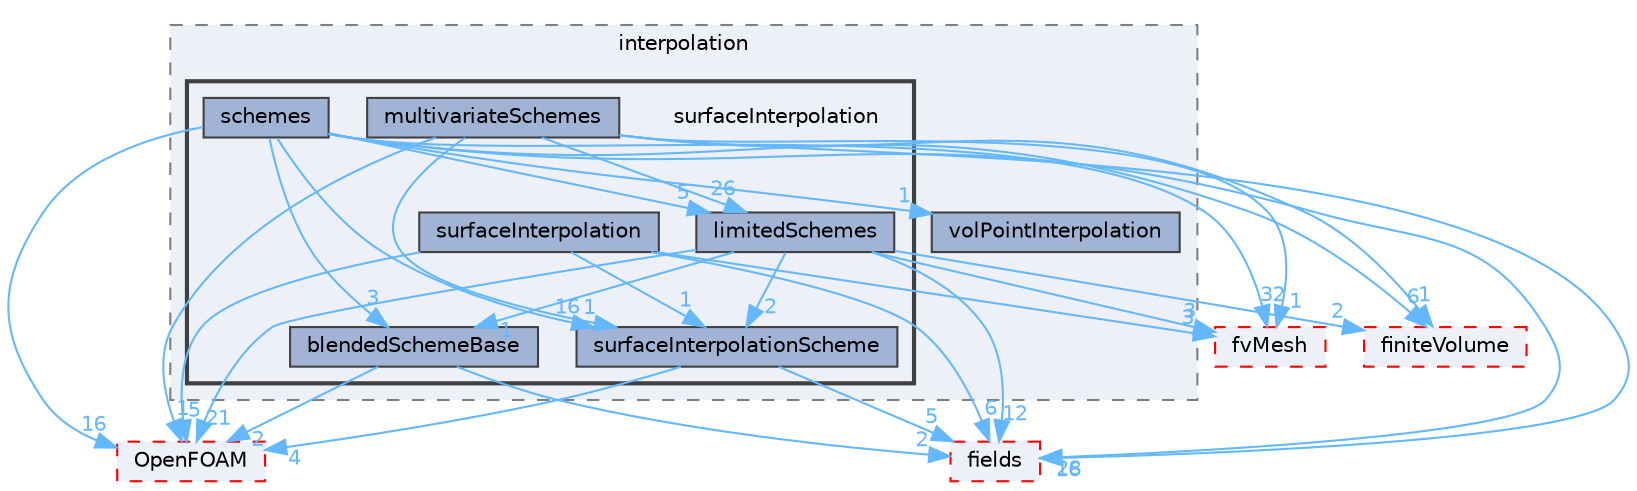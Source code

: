 digraph "src/finiteVolume/interpolation/surfaceInterpolation"
{
 // LATEX_PDF_SIZE
  bgcolor="transparent";
  edge [fontname=Helvetica,fontsize=10,labelfontname=Helvetica,labelfontsize=10];
  node [fontname=Helvetica,fontsize=10,shape=box,height=0.2,width=0.4];
  compound=true
  subgraph clusterdir_a586eb954e2e5e74ecf6fe95a2457777 {
    graph [ bgcolor="#edf0f7", pencolor="grey50", label="interpolation", fontname=Helvetica,fontsize=10 style="filled,dashed", URL="dir_a586eb954e2e5e74ecf6fe95a2457777.html",tooltip=""]
  dir_dd9fc39a8f9a2ae23f0e64eaf0f03929 [label="volPointInterpolation", fillcolor="#a2b4d6", color="grey25", style="filled", URL="dir_dd9fc39a8f9a2ae23f0e64eaf0f03929.html",tooltip=""];
  subgraph clusterdir_4df5f063103ed43a92094c50d9ef5fe1 {
    graph [ bgcolor="#edf0f7", pencolor="grey25", label="", fontname=Helvetica,fontsize=10 style="filled,bold", URL="dir_4df5f063103ed43a92094c50d9ef5fe1.html",tooltip=""]
    dir_4df5f063103ed43a92094c50d9ef5fe1 [shape=plaintext, label="surfaceInterpolation"];
  dir_12a067b830ecef67be6217f1ffe5344c [label="blendedSchemeBase", fillcolor="#a2b4d6", color="grey25", style="filled", URL="dir_12a067b830ecef67be6217f1ffe5344c.html",tooltip=""];
  dir_3b094e1ce2b3f641da0071aec2c4e694 [label="limitedSchemes", fillcolor="#a2b4d6", color="grey25", style="filled", URL="dir_3b094e1ce2b3f641da0071aec2c4e694.html",tooltip=""];
  dir_5f7556748bbd257c389f2aea3abf7cc0 [label="multivariateSchemes", fillcolor="#a2b4d6", color="grey25", style="filled", URL="dir_5f7556748bbd257c389f2aea3abf7cc0.html",tooltip=""];
  dir_deb7d71175aa940c147966c547ebcb7e [label="schemes", fillcolor="#a2b4d6", color="grey25", style="filled", URL="dir_deb7d71175aa940c147966c547ebcb7e.html",tooltip=""];
  dir_6a5239496b78780b2a0dad3fa92ab857 [label="surfaceInterpolation", fillcolor="#a2b4d6", color="grey25", style="filled", URL="dir_6a5239496b78780b2a0dad3fa92ab857.html",tooltip=""];
  dir_19d3b1afd53ea5e65e1bc53b79dacb85 [label="surfaceInterpolationScheme", fillcolor="#a2b4d6", color="grey25", style="filled", URL="dir_19d3b1afd53ea5e65e1bc53b79dacb85.html",tooltip=""];
  }
  }
  dir_25ab4a83a983f7bb7a38b7f63bb141b7 [label="fields", fillcolor="#edf0f7", color="red", style="filled,dashed", URL="dir_25ab4a83a983f7bb7a38b7f63bb141b7.html",tooltip=""];
  dir_2ea871e4defbdbd60808750cae643c63 [label="finiteVolume", fillcolor="#edf0f7", color="red", style="filled,dashed", URL="dir_2ea871e4defbdbd60808750cae643c63.html",tooltip=""];
  dir_c382fa095c9c33d8673c0dd60aaef275 [label="fvMesh", fillcolor="#edf0f7", color="red", style="filled,dashed", URL="dir_c382fa095c9c33d8673c0dd60aaef275.html",tooltip=""];
  dir_c5473ff19b20e6ec4dfe5c310b3778a8 [label="OpenFOAM", fillcolor="#edf0f7", color="red", style="filled,dashed", URL="dir_c5473ff19b20e6ec4dfe5c310b3778a8.html",tooltip=""];
  dir_12a067b830ecef67be6217f1ffe5344c->dir_25ab4a83a983f7bb7a38b7f63bb141b7 [headlabel="2", labeldistance=1.5 headhref="dir_000291_001332.html" href="dir_000291_001332.html" color="steelblue1" fontcolor="steelblue1"];
  dir_12a067b830ecef67be6217f1ffe5344c->dir_c5473ff19b20e6ec4dfe5c310b3778a8 [headlabel="2", labeldistance=1.5 headhref="dir_000291_002695.html" href="dir_000291_002695.html" color="steelblue1" fontcolor="steelblue1"];
  dir_3b094e1ce2b3f641da0071aec2c4e694->dir_12a067b830ecef67be6217f1ffe5344c [headlabel="1", labeldistance=1.5 headhref="dir_002165_000291.html" href="dir_002165_000291.html" color="steelblue1" fontcolor="steelblue1"];
  dir_3b094e1ce2b3f641da0071aec2c4e694->dir_25ab4a83a983f7bb7a38b7f63bb141b7 [headlabel="12", labeldistance=1.5 headhref="dir_002165_001332.html" href="dir_002165_001332.html" color="steelblue1" fontcolor="steelblue1"];
  dir_3b094e1ce2b3f641da0071aec2c4e694->dir_2ea871e4defbdbd60808750cae643c63 [headlabel="2", labeldistance=1.5 headhref="dir_002165_001388.html" href="dir_002165_001388.html" color="steelblue1" fontcolor="steelblue1"];
  dir_3b094e1ce2b3f641da0071aec2c4e694->dir_c382fa095c9c33d8673c0dd60aaef275 [headlabel="3", labeldistance=1.5 headhref="dir_002165_001544.html" href="dir_002165_001544.html" color="steelblue1" fontcolor="steelblue1"];
  dir_3b094e1ce2b3f641da0071aec2c4e694->dir_c5473ff19b20e6ec4dfe5c310b3778a8 [headlabel="21", labeldistance=1.5 headhref="dir_002165_002695.html" href="dir_002165_002695.html" color="steelblue1" fontcolor="steelblue1"];
  dir_3b094e1ce2b3f641da0071aec2c4e694->dir_19d3b1afd53ea5e65e1bc53b79dacb85 [headlabel="2", labeldistance=1.5 headhref="dir_002165_003849.html" href="dir_002165_003849.html" color="steelblue1" fontcolor="steelblue1"];
  dir_5f7556748bbd257c389f2aea3abf7cc0->dir_25ab4a83a983f7bb7a38b7f63bb141b7 [headlabel="16", labeldistance=1.5 headhref="dir_002503_001332.html" href="dir_002503_001332.html" color="steelblue1" fontcolor="steelblue1"];
  dir_5f7556748bbd257c389f2aea3abf7cc0->dir_3b094e1ce2b3f641da0071aec2c4e694 [headlabel="26", labeldistance=1.5 headhref="dir_002503_002165.html" href="dir_002503_002165.html" color="steelblue1" fontcolor="steelblue1"];
  dir_5f7556748bbd257c389f2aea3abf7cc0->dir_2ea871e4defbdbd60808750cae643c63 [headlabel="1", labeldistance=1.5 headhref="dir_002503_001388.html" href="dir_002503_001388.html" color="steelblue1" fontcolor="steelblue1"];
  dir_5f7556748bbd257c389f2aea3abf7cc0->dir_19d3b1afd53ea5e65e1bc53b79dacb85 [headlabel="1", labeldistance=1.5 headhref="dir_002503_003849.html" href="dir_002503_003849.html" color="steelblue1" fontcolor="steelblue1"];
  dir_5f7556748bbd257c389f2aea3abf7cc0->dir_c5473ff19b20e6ec4dfe5c310b3778a8 [headlabel="1", labeldistance=1.5 headhref="dir_002503_002695.html" href="dir_002503_002695.html" color="steelblue1" fontcolor="steelblue1"];
  dir_5f7556748bbd257c389f2aea3abf7cc0->dir_c382fa095c9c33d8673c0dd60aaef275 [headlabel="1", labeldistance=1.5 headhref="dir_002503_001544.html" href="dir_002503_001544.html" color="steelblue1" fontcolor="steelblue1"];
  dir_deb7d71175aa940c147966c547ebcb7e->dir_12a067b830ecef67be6217f1ffe5344c [headlabel="3", labeldistance=1.5 headhref="dir_003432_000291.html" href="dir_003432_000291.html" color="steelblue1" fontcolor="steelblue1"];
  dir_deb7d71175aa940c147966c547ebcb7e->dir_19d3b1afd53ea5e65e1bc53b79dacb85 [headlabel="16", labeldistance=1.5 headhref="dir_003432_003849.html" href="dir_003432_003849.html" color="steelblue1" fontcolor="steelblue1"];
  dir_deb7d71175aa940c147966c547ebcb7e->dir_25ab4a83a983f7bb7a38b7f63bb141b7 [headlabel="28", labeldistance=1.5 headhref="dir_003432_001332.html" href="dir_003432_001332.html" color="steelblue1" fontcolor="steelblue1"];
  dir_deb7d71175aa940c147966c547ebcb7e->dir_2ea871e4defbdbd60808750cae643c63 [headlabel="6", labeldistance=1.5 headhref="dir_003432_001388.html" href="dir_003432_001388.html" color="steelblue1" fontcolor="steelblue1"];
  dir_deb7d71175aa940c147966c547ebcb7e->dir_3b094e1ce2b3f641da0071aec2c4e694 [headlabel="5", labeldistance=1.5 headhref="dir_003432_002165.html" href="dir_003432_002165.html" color="steelblue1" fontcolor="steelblue1"];
  dir_deb7d71175aa940c147966c547ebcb7e->dir_c382fa095c9c33d8673c0dd60aaef275 [headlabel="32", labeldistance=1.5 headhref="dir_003432_001544.html" href="dir_003432_001544.html" color="steelblue1" fontcolor="steelblue1"];
  dir_deb7d71175aa940c147966c547ebcb7e->dir_c5473ff19b20e6ec4dfe5c310b3778a8 [headlabel="16", labeldistance=1.5 headhref="dir_003432_002695.html" href="dir_003432_002695.html" color="steelblue1" fontcolor="steelblue1"];
  dir_deb7d71175aa940c147966c547ebcb7e->dir_dd9fc39a8f9a2ae23f0e64eaf0f03929 [headlabel="1", labeldistance=1.5 headhref="dir_003432_004300.html" href="dir_003432_004300.html" color="steelblue1" fontcolor="steelblue1"];
  dir_6a5239496b78780b2a0dad3fa92ab857->dir_19d3b1afd53ea5e65e1bc53b79dacb85 [headlabel="1", labeldistance=1.5 headhref="dir_003847_003849.html" href="dir_003847_003849.html" color="steelblue1" fontcolor="steelblue1"];
  dir_6a5239496b78780b2a0dad3fa92ab857->dir_25ab4a83a983f7bb7a38b7f63bb141b7 [headlabel="6", labeldistance=1.5 headhref="dir_003847_001332.html" href="dir_003847_001332.html" color="steelblue1" fontcolor="steelblue1"];
  dir_6a5239496b78780b2a0dad3fa92ab857->dir_c382fa095c9c33d8673c0dd60aaef275 [headlabel="3", labeldistance=1.5 headhref="dir_003847_001544.html" href="dir_003847_001544.html" color="steelblue1" fontcolor="steelblue1"];
  dir_6a5239496b78780b2a0dad3fa92ab857->dir_c5473ff19b20e6ec4dfe5c310b3778a8 [headlabel="5", labeldistance=1.5 headhref="dir_003847_002695.html" href="dir_003847_002695.html" color="steelblue1" fontcolor="steelblue1"];
  dir_19d3b1afd53ea5e65e1bc53b79dacb85->dir_25ab4a83a983f7bb7a38b7f63bb141b7 [headlabel="5", labeldistance=1.5 headhref="dir_003849_001332.html" href="dir_003849_001332.html" color="steelblue1" fontcolor="steelblue1"];
  dir_19d3b1afd53ea5e65e1bc53b79dacb85->dir_c5473ff19b20e6ec4dfe5c310b3778a8 [headlabel="4", labeldistance=1.5 headhref="dir_003849_002695.html" href="dir_003849_002695.html" color="steelblue1" fontcolor="steelblue1"];
}
